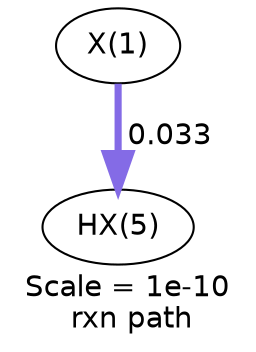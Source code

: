 digraph reaction_paths {
center=1;
s40 -> s41[fontname="Helvetica", style="setlinewidth(3.42)", arrowsize=1.71, color="0.7, 0.533, 0.9"
, label=" 0.033"];
s40 [ fontname="Helvetica", label="X(1)"];
s41 [ fontname="Helvetica", label="HX(5)"];
 label = "Scale = 1e-10\l rxn path";
 fontname = "Helvetica";
}
